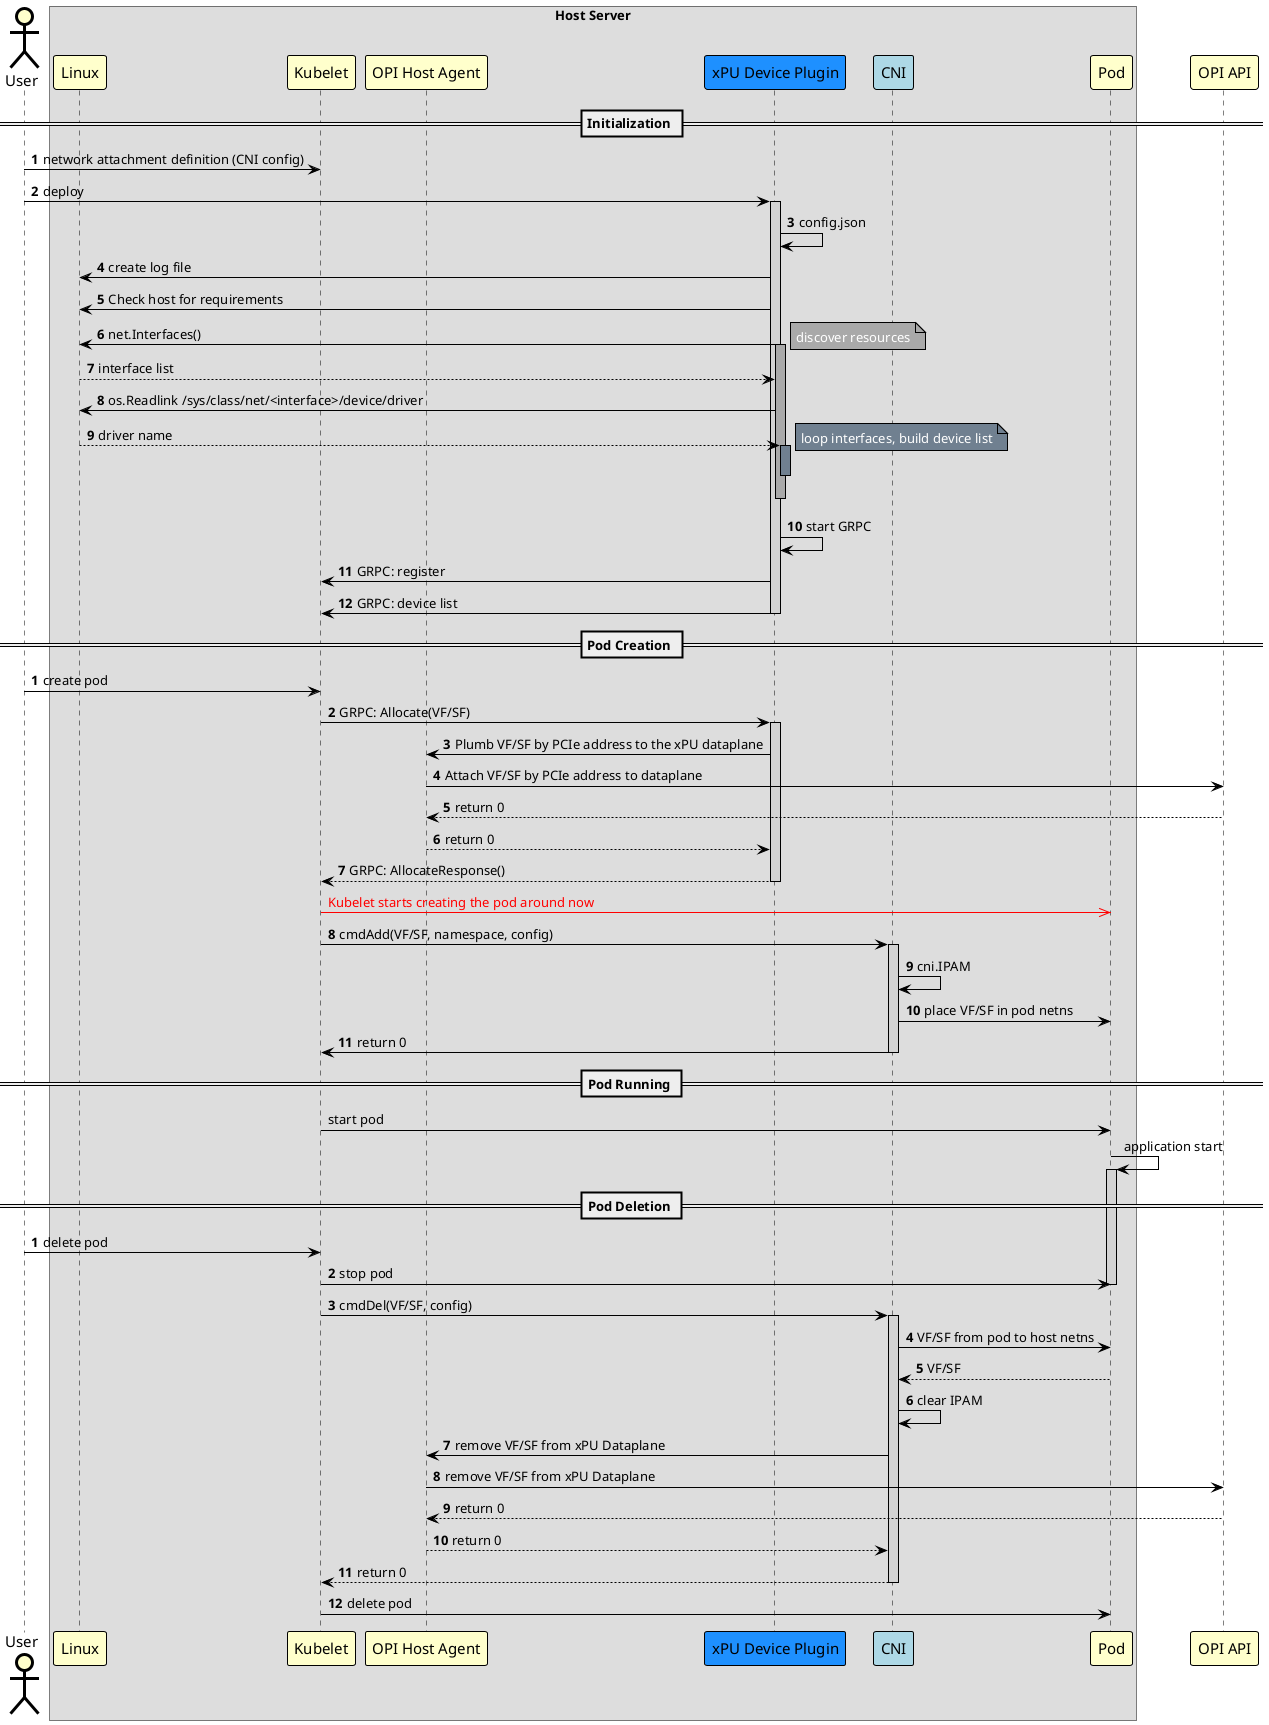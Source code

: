 @startuml

skinparam noteBorderColor Black
skinparam noteBorderThickness 1
skinparam noteBackgroundColor Yellow

skinparam sequence {
	BoxBorderColor Black
	BoxFontSize 20

	ArrowColor Black
	ArrowThickness 1

	ActorBorderColor Black
	ActorBorderThickness 3
	ActorBackgroundColor Business
	ActorFontSize 15

	ParticipantBorderColor Black
	ParticipantBorderThickness 1
	ParticipantBackgroundColor Business
	ParticipantFontSize 15

	LifeLineBorderColor Black
	LifeLineBorderThickness 1
	LifeLineBackgroundColor LightGray
}

actor "User"
box "Host Server"
	participant "Linux"
	participant "Kubelet"
	participant "OPI Host Agent"
	participant "xPU Device Plugin" #dodgerblue
participant "CNI" #LightBlue
participant "Pod"
end box

== Initialization ==
autonumber

"User" -> "Kubelet": network attachment definition (CNI config)
"User" -> "xPU Device Plugin": deploy
activate "xPU Device Plugin"

"xPU Device Plugin" -> "xPU Device Plugin": config.json
"xPU Device Plugin" -> "Linux": create log file
"xPU Device Plugin" -> "Linux" : Check host for requirements
"xPU Device Plugin" -> "Linux": net.Interfaces()

activate "xPU Device Plugin" #DarkGray
note right #DarkGray: <color #White>discover resources</color>

"Linux" --> "xPU Device Plugin": interface list

"xPU Device Plugin" -> "Linux" : os.Readlink /sys/class/net/<interface>/device/driver
"Linux" --> "xPU Device Plugin" : driver name

activate "xPU Device Plugin" #SlateGray
note right #SlateGray: <color #White>loop interfaces, build device list</color>

deactivate "xPU Device Plugin"

autonumber stop
"xPU Device Plugin" [hidden]-> "xPU Device Plugin"
autonumber resume

deactivate "xPU Device Plugin"

"xPU Device Plugin" -> "xPU Device Plugin": start GRPC
"xPU Device Plugin" -> "Kubelet": GRPC: register
"xPU Device Plugin" -> "Kubelet": GRPC: device list

deactivate "xPU Device Plugin"

== Pod Creation ==
autonumber

"User" -> "Kubelet": create pod
"Kubelet" -> "xPU Device Plugin": GRPC: Allocate(VF/SF)
activate "xPU Device Plugin"

"xPU Device Plugin" -> "OPI Host Agent" : Plumb VF/SF by PCIe address to the xPU dataplane
"OPI Host Agent"->"OPI API": Attach VF/SF by PCIe address to dataplane
"OPI API"--> "OPI Host Agent": return 0
"OPI Host Agent" --> "xPU Device Plugin" : return 0
"xPU Device Plugin" --> "Kubelet": GRPC: AllocateResponse()
deactivate "xPU Device Plugin"

autonumber stop
"Kubelet" -[#Red]>> "Pod" : <color:Red>Kubelet starts creating the pod around now
autonumber resume

"Kubelet" -> "CNI" : cmdAdd(VF/SF, namespace, config)
activate "CNI"
"CNI" -> "CNI" : cni.IPAM

"CNI" -> "Pod" : place VF/SF in pod netns
"CNI" -> "Kubelet" : return 0

deactivate "CNI"

autonumber stop

== Pod Running ==

"Kubelet" -> "Pod" : start pod
"Pod" -> "Pod" : application start
activate "Pod"


== Pod Deletion ==
autonumber

"User" -> "Kubelet": delete pod
"Kubelet" -> "Pod" : stop pod
deactivate "Pod"
"Kubelet" -> "CNI" : cmdDel(VF/SF, config)
activate "CNI"
"CNI" -> "Pod" : VF/SF from pod to host netns
"Pod" --> "CNI" : VF/SF
"CNI" -> "CNI" : clear IPAM
"CNI" -> "OPI Host Agent": remove VF/SF from xPU Dataplane
"OPI Host Agent" -> "OPI API": remove VF/SF from xPU Dataplane
"OPI API" -->  "OPI Host Agent": return 0
"OPI Host Agent"--> "CNI": return 0
"CNI" --> "Kubelet": return 0
deactivate "CNI"

"Kubelet" -> "Pod" : delete pod
deactivate "Pod"

@enduml

